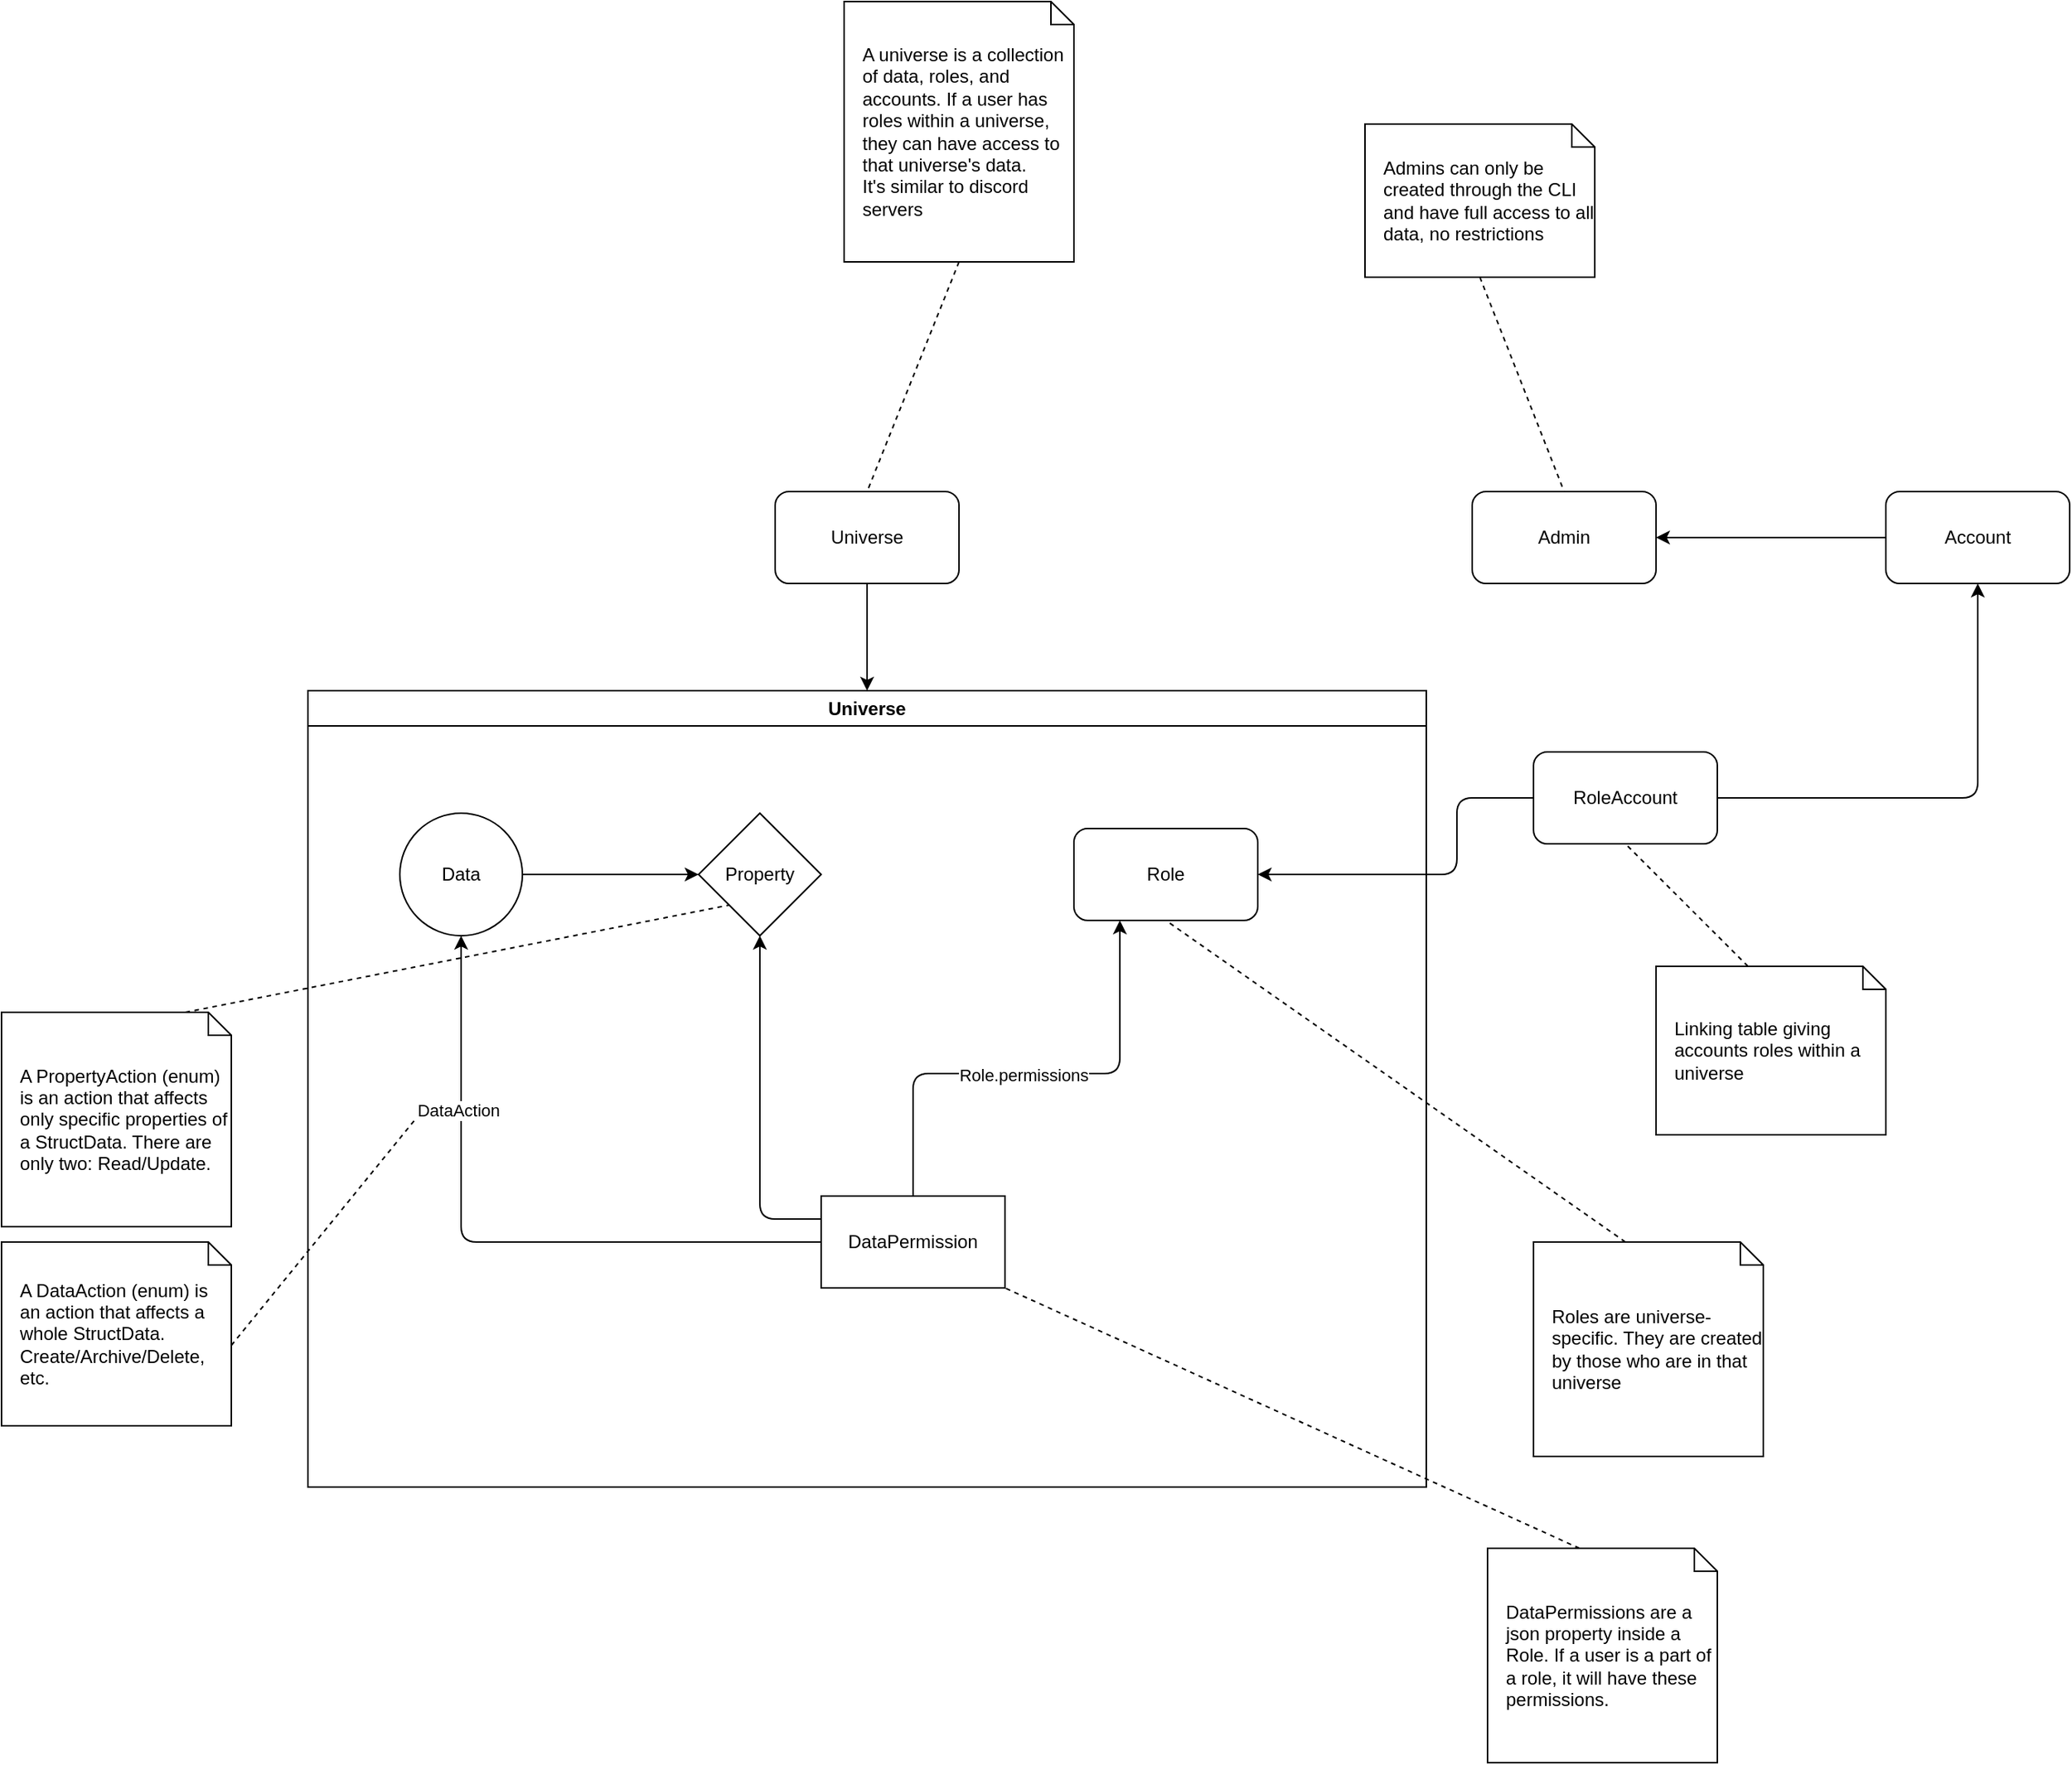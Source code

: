 <mxfile>
    <diagram id="NNNPbD63-9Dpp8XEjWer" name="Page-1">
        <mxGraphModel dx="2751" dy="2175" grid="1" gridSize="10" guides="1" tooltips="1" connect="1" arrows="1" fold="1" page="1" pageScale="1" pageWidth="850" pageHeight="1100" math="0" shadow="0">
            <root>
                <mxCell id="0"/>
                <mxCell id="1" parent="0"/>
                <mxCell id="2" value="Universe" style="swimlane;whiteSpace=wrap;html=1;" vertex="1" parent="1">
                    <mxGeometry x="130" y="160" width="730" height="520" as="geometry"/>
                </mxCell>
                <mxCell id="5" style="edgeStyle=none;html=1;" edge="1" parent="2" source="3" target="4">
                    <mxGeometry relative="1" as="geometry"/>
                </mxCell>
                <mxCell id="3" value="Data" style="ellipse;whiteSpace=wrap;html=1;aspect=fixed;" vertex="1" parent="2">
                    <mxGeometry x="60" y="80" width="80" height="80" as="geometry"/>
                </mxCell>
                <mxCell id="4" value="Property" style="rhombus;whiteSpace=wrap;html=1;" vertex="1" parent="2">
                    <mxGeometry x="255" y="80" width="80" height="80" as="geometry"/>
                </mxCell>
                <mxCell id="7" value="Role" style="rounded=1;whiteSpace=wrap;html=1;" vertex="1" parent="2">
                    <mxGeometry x="500" y="90" width="120" height="60" as="geometry"/>
                </mxCell>
                <mxCell id="34" style="edgeStyle=none;html=1;exitX=0.5;exitY=0;exitDx=0;exitDy=0;entryX=0.25;entryY=1;entryDx=0;entryDy=0;" edge="1" parent="2" source="33" target="7">
                    <mxGeometry relative="1" as="geometry">
                        <Array as="points">
                            <mxPoint x="395" y="250"/>
                            <mxPoint x="530" y="250"/>
                        </Array>
                    </mxGeometry>
                </mxCell>
                <mxCell id="36" value="Role.permissions" style="edgeLabel;html=1;align=center;verticalAlign=middle;resizable=0;points=[];" vertex="1" connectable="0" parent="34">
                    <mxGeometry x="-0.039" y="-1" relative="1" as="geometry">
                        <mxPoint as="offset"/>
                    </mxGeometry>
                </mxCell>
                <mxCell id="40" style="edgeStyle=none;html=1;exitX=0;exitY=0.5;exitDx=0;exitDy=0;entryX=0.5;entryY=1;entryDx=0;entryDy=0;" edge="1" parent="2" source="33" target="3">
                    <mxGeometry relative="1" as="geometry">
                        <Array as="points">
                            <mxPoint x="100" y="360"/>
                        </Array>
                    </mxGeometry>
                </mxCell>
                <mxCell id="41" value="DataAction" style="edgeLabel;html=1;align=center;verticalAlign=middle;resizable=0;points=[];" vertex="1" connectable="0" parent="40">
                    <mxGeometry x="0.475" y="2" relative="1" as="geometry">
                        <mxPoint as="offset"/>
                    </mxGeometry>
                </mxCell>
                <mxCell id="45" style="edgeStyle=none;html=1;exitX=0;exitY=0.25;exitDx=0;exitDy=0;entryX=0.5;entryY=1;entryDx=0;entryDy=0;" edge="1" parent="2" source="33" target="4">
                    <mxGeometry relative="1" as="geometry">
                        <Array as="points">
                            <mxPoint x="295" y="345"/>
                        </Array>
                    </mxGeometry>
                </mxCell>
                <mxCell id="33" value="DataPermission" style="rounded=0;whiteSpace=wrap;html=1;" vertex="1" parent="2">
                    <mxGeometry x="335" y="330" width="120" height="60" as="geometry"/>
                </mxCell>
                <mxCell id="8" value="Admin" style="rounded=1;whiteSpace=wrap;html=1;" vertex="1" parent="1">
                    <mxGeometry x="890" y="30" width="120" height="60" as="geometry"/>
                </mxCell>
                <mxCell id="10" style="edgeStyle=none;html=1;exitX=0.5;exitY=1;exitDx=0;exitDy=0;entryX=0.5;entryY=0;entryDx=0;entryDy=0;" edge="1" parent="1" source="9" target="2">
                    <mxGeometry relative="1" as="geometry"/>
                </mxCell>
                <mxCell id="9" value="Universe" style="rounded=1;whiteSpace=wrap;html=1;" vertex="1" parent="1">
                    <mxGeometry x="435" y="30" width="120" height="60" as="geometry"/>
                </mxCell>
                <mxCell id="15" style="edgeStyle=none;html=1;exitX=0;exitY=0.5;exitDx=0;exitDy=0;" edge="1" parent="1" source="11" target="8">
                    <mxGeometry relative="1" as="geometry"/>
                </mxCell>
                <mxCell id="11" value="Account" style="rounded=1;whiteSpace=wrap;html=1;" vertex="1" parent="1">
                    <mxGeometry x="1160" y="30" width="120" height="60" as="geometry"/>
                </mxCell>
                <mxCell id="13" style="edgeStyle=none;html=1;exitX=0;exitY=0.5;exitDx=0;exitDy=0;entryX=1;entryY=0.5;entryDx=0;entryDy=0;" edge="1" parent="1" source="12" target="7">
                    <mxGeometry relative="1" as="geometry">
                        <Array as="points">
                            <mxPoint x="880" y="230"/>
                            <mxPoint x="880" y="280"/>
                        </Array>
                    </mxGeometry>
                </mxCell>
                <mxCell id="14" style="edgeStyle=none;html=1;exitX=1;exitY=0.5;exitDx=0;exitDy=0;entryX=0.5;entryY=1;entryDx=0;entryDy=0;" edge="1" parent="1" source="12" target="11">
                    <mxGeometry relative="1" as="geometry">
                        <Array as="points">
                            <mxPoint x="1220" y="230"/>
                        </Array>
                    </mxGeometry>
                </mxCell>
                <mxCell id="12" value="RoleAccount" style="rounded=1;whiteSpace=wrap;html=1;" vertex="1" parent="1">
                    <mxGeometry x="930" y="200" width="120" height="60" as="geometry"/>
                </mxCell>
                <mxCell id="16" value="Admins can only be created through the CLI and have full access to all data, no restrictions" style="shape=note;size=15;align=left;spacingLeft=10;html=1;whiteSpace=wrap;" vertex="1" parent="1">
                    <mxGeometry x="820" y="-210" width="150" height="100" as="geometry"/>
                </mxCell>
                <mxCell id="18" value="" style="edgeStyle=none;endArrow=none;dashed=1;html=1;exitX=0.5;exitY=1;exitDx=0;exitDy=0;exitPerimeter=0;entryX=0.5;entryY=0;entryDx=0;entryDy=0;" edge="1" source="16" parent="1" target="8">
                    <mxGeometry x="1" relative="1" as="geometry">
                        <mxPoint x="870" y="30" as="targetPoint"/>
                        <mxPoint x="980" y="-30" as="sourcePoint"/>
                    </mxGeometry>
                </mxCell>
                <mxCell id="20" value="A universe is a collection of data, roles, and accounts. If a user has roles within a universe, they can have access to that universe's data.&lt;br&gt;It's similar to discord servers" style="shape=note;size=15;align=left;spacingLeft=10;html=1;whiteSpace=wrap;" vertex="1" parent="1">
                    <mxGeometry x="480" y="-290" width="150" height="170" as="geometry"/>
                </mxCell>
                <mxCell id="21" value="" style="edgeStyle=none;endArrow=none;exitX=0.5;exitY=1;dashed=1;html=1;exitDx=0;exitDy=0;exitPerimeter=0;entryX=0.5;entryY=0;entryDx=0;entryDy=0;" edge="1" source="20" parent="1" target="9">
                    <mxGeometry x="1" relative="1" as="geometry">
                        <mxPoint x="455" y="-150" as="targetPoint"/>
                    </mxGeometry>
                </mxCell>
                <mxCell id="24" value="Linking table giving accounts roles within a universe" style="shape=note;size=15;align=left;spacingLeft=10;html=1;whiteSpace=wrap;" vertex="1" parent="1">
                    <mxGeometry x="1010" y="340" width="150" height="110" as="geometry"/>
                </mxCell>
                <mxCell id="25" value="" style="edgeStyle=none;endArrow=none;exitX=0.4;exitY=0;dashed=1;html=1;entryX=0.5;entryY=1;entryDx=0;entryDy=0;" edge="1" source="24" parent="1" target="12">
                    <mxGeometry x="1" relative="1" as="geometry">
                        <mxPoint x="1030" y="300" as="targetPoint"/>
                    </mxGeometry>
                </mxCell>
                <mxCell id="30" value="Roles are universe-specific. They are created by those who are in that universe" style="shape=note;size=15;align=left;spacingLeft=10;html=1;whiteSpace=wrap;" vertex="1" parent="1">
                    <mxGeometry x="930" y="520" width="150" height="140" as="geometry"/>
                </mxCell>
                <mxCell id="31" value="" style="edgeStyle=none;endArrow=none;exitX=0.4;exitY=0;dashed=1;html=1;entryX=0.5;entryY=1;entryDx=0;entryDy=0;" edge="1" source="30" parent="1" target="7">
                    <mxGeometry x="1" relative="1" as="geometry">
                        <mxPoint x="950" y="480" as="targetPoint"/>
                    </mxGeometry>
                </mxCell>
                <mxCell id="37" value="DataPermissions are a json property inside a Role. If a user is a part of a role, it will have these permissions." style="shape=note;size=15;align=left;spacingLeft=10;html=1;whiteSpace=wrap;" vertex="1" parent="1">
                    <mxGeometry x="900" y="720" width="150" height="140" as="geometry"/>
                </mxCell>
                <mxCell id="38" value="" style="edgeStyle=none;endArrow=none;exitX=0.4;exitY=0;dashed=1;html=1;entryX=1;entryY=1;entryDx=0;entryDy=0;" edge="1" source="37" parent="1" target="33">
                    <mxGeometry x="1" relative="1" as="geometry">
                        <mxPoint x="920" y="740" as="targetPoint"/>
                    </mxGeometry>
                </mxCell>
                <mxCell id="42" value="A DataAction (enum) is an action that affects a whole StructData. Create/Archive/Delete, etc." style="shape=note;size=15;align=left;spacingLeft=10;html=1;whiteSpace=wrap;" vertex="1" parent="1">
                    <mxGeometry x="-70" y="520" width="150" height="120" as="geometry"/>
                </mxCell>
                <mxCell id="44" value="" style="edgeStyle=none;endArrow=none;exitX=0;exitY=0;dashed=1;html=1;exitDx=150;exitDy=67.5;exitPerimeter=0;" edge="1" source="42" parent="1">
                    <mxGeometry x="1" relative="1" as="geometry">
                        <mxPoint x="200" y="440" as="targetPoint"/>
                    </mxGeometry>
                </mxCell>
                <mxCell id="46" value="A PropertyAction (enum) is an action that affects only specific properties of a StructData. There are only two: Read/Update.&amp;nbsp;" style="shape=note;size=15;align=left;spacingLeft=10;html=1;whiteSpace=wrap;" vertex="1" parent="1">
                    <mxGeometry x="-70" y="370" width="150" height="140" as="geometry"/>
                </mxCell>
                <mxCell id="48" value="" style="edgeStyle=none;endArrow=none;exitX=0.8;exitY=0;dashed=1;html=1;entryX=0;entryY=1;entryDx=0;entryDy=0;" edge="1" source="46" parent="1" target="4">
                    <mxGeometry x="1" relative="1" as="geometry">
                        <mxPoint x="100" y="330" as="targetPoint"/>
                    </mxGeometry>
                </mxCell>
            </root>
        </mxGraphModel>
    </diagram>
</mxfile>